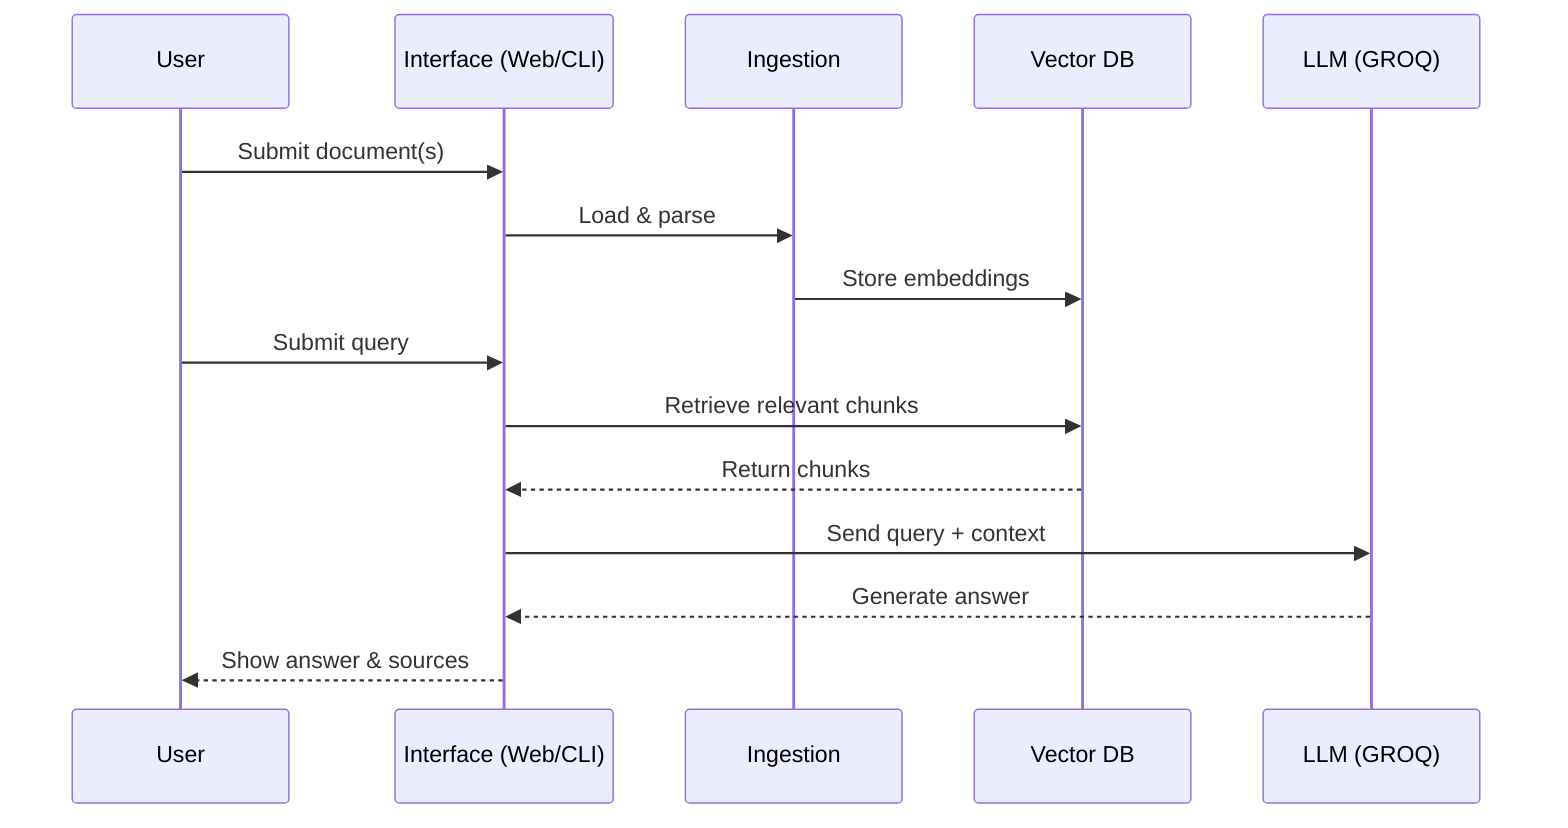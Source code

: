 %% RAG Pipeline Data Flow Sequence Diagram
sequenceDiagram
    participant U as User
    participant UI as Interface (Web/CLI)
    participant ING as Ingestion
    participant VDB as Vector DB
    participant LLM as LLM (GROQ)

    U->>UI: Submit document(s)
    UI->>ING: Load & parse
    ING->>VDB: Store embeddings
    U->>UI: Submit query
    UI->>VDB: Retrieve relevant chunks
    VDB-->>UI: Return chunks
    UI->>LLM: Send query + context
    LLM-->>UI: Generate answer
    UI-->>U: Show answer & sources